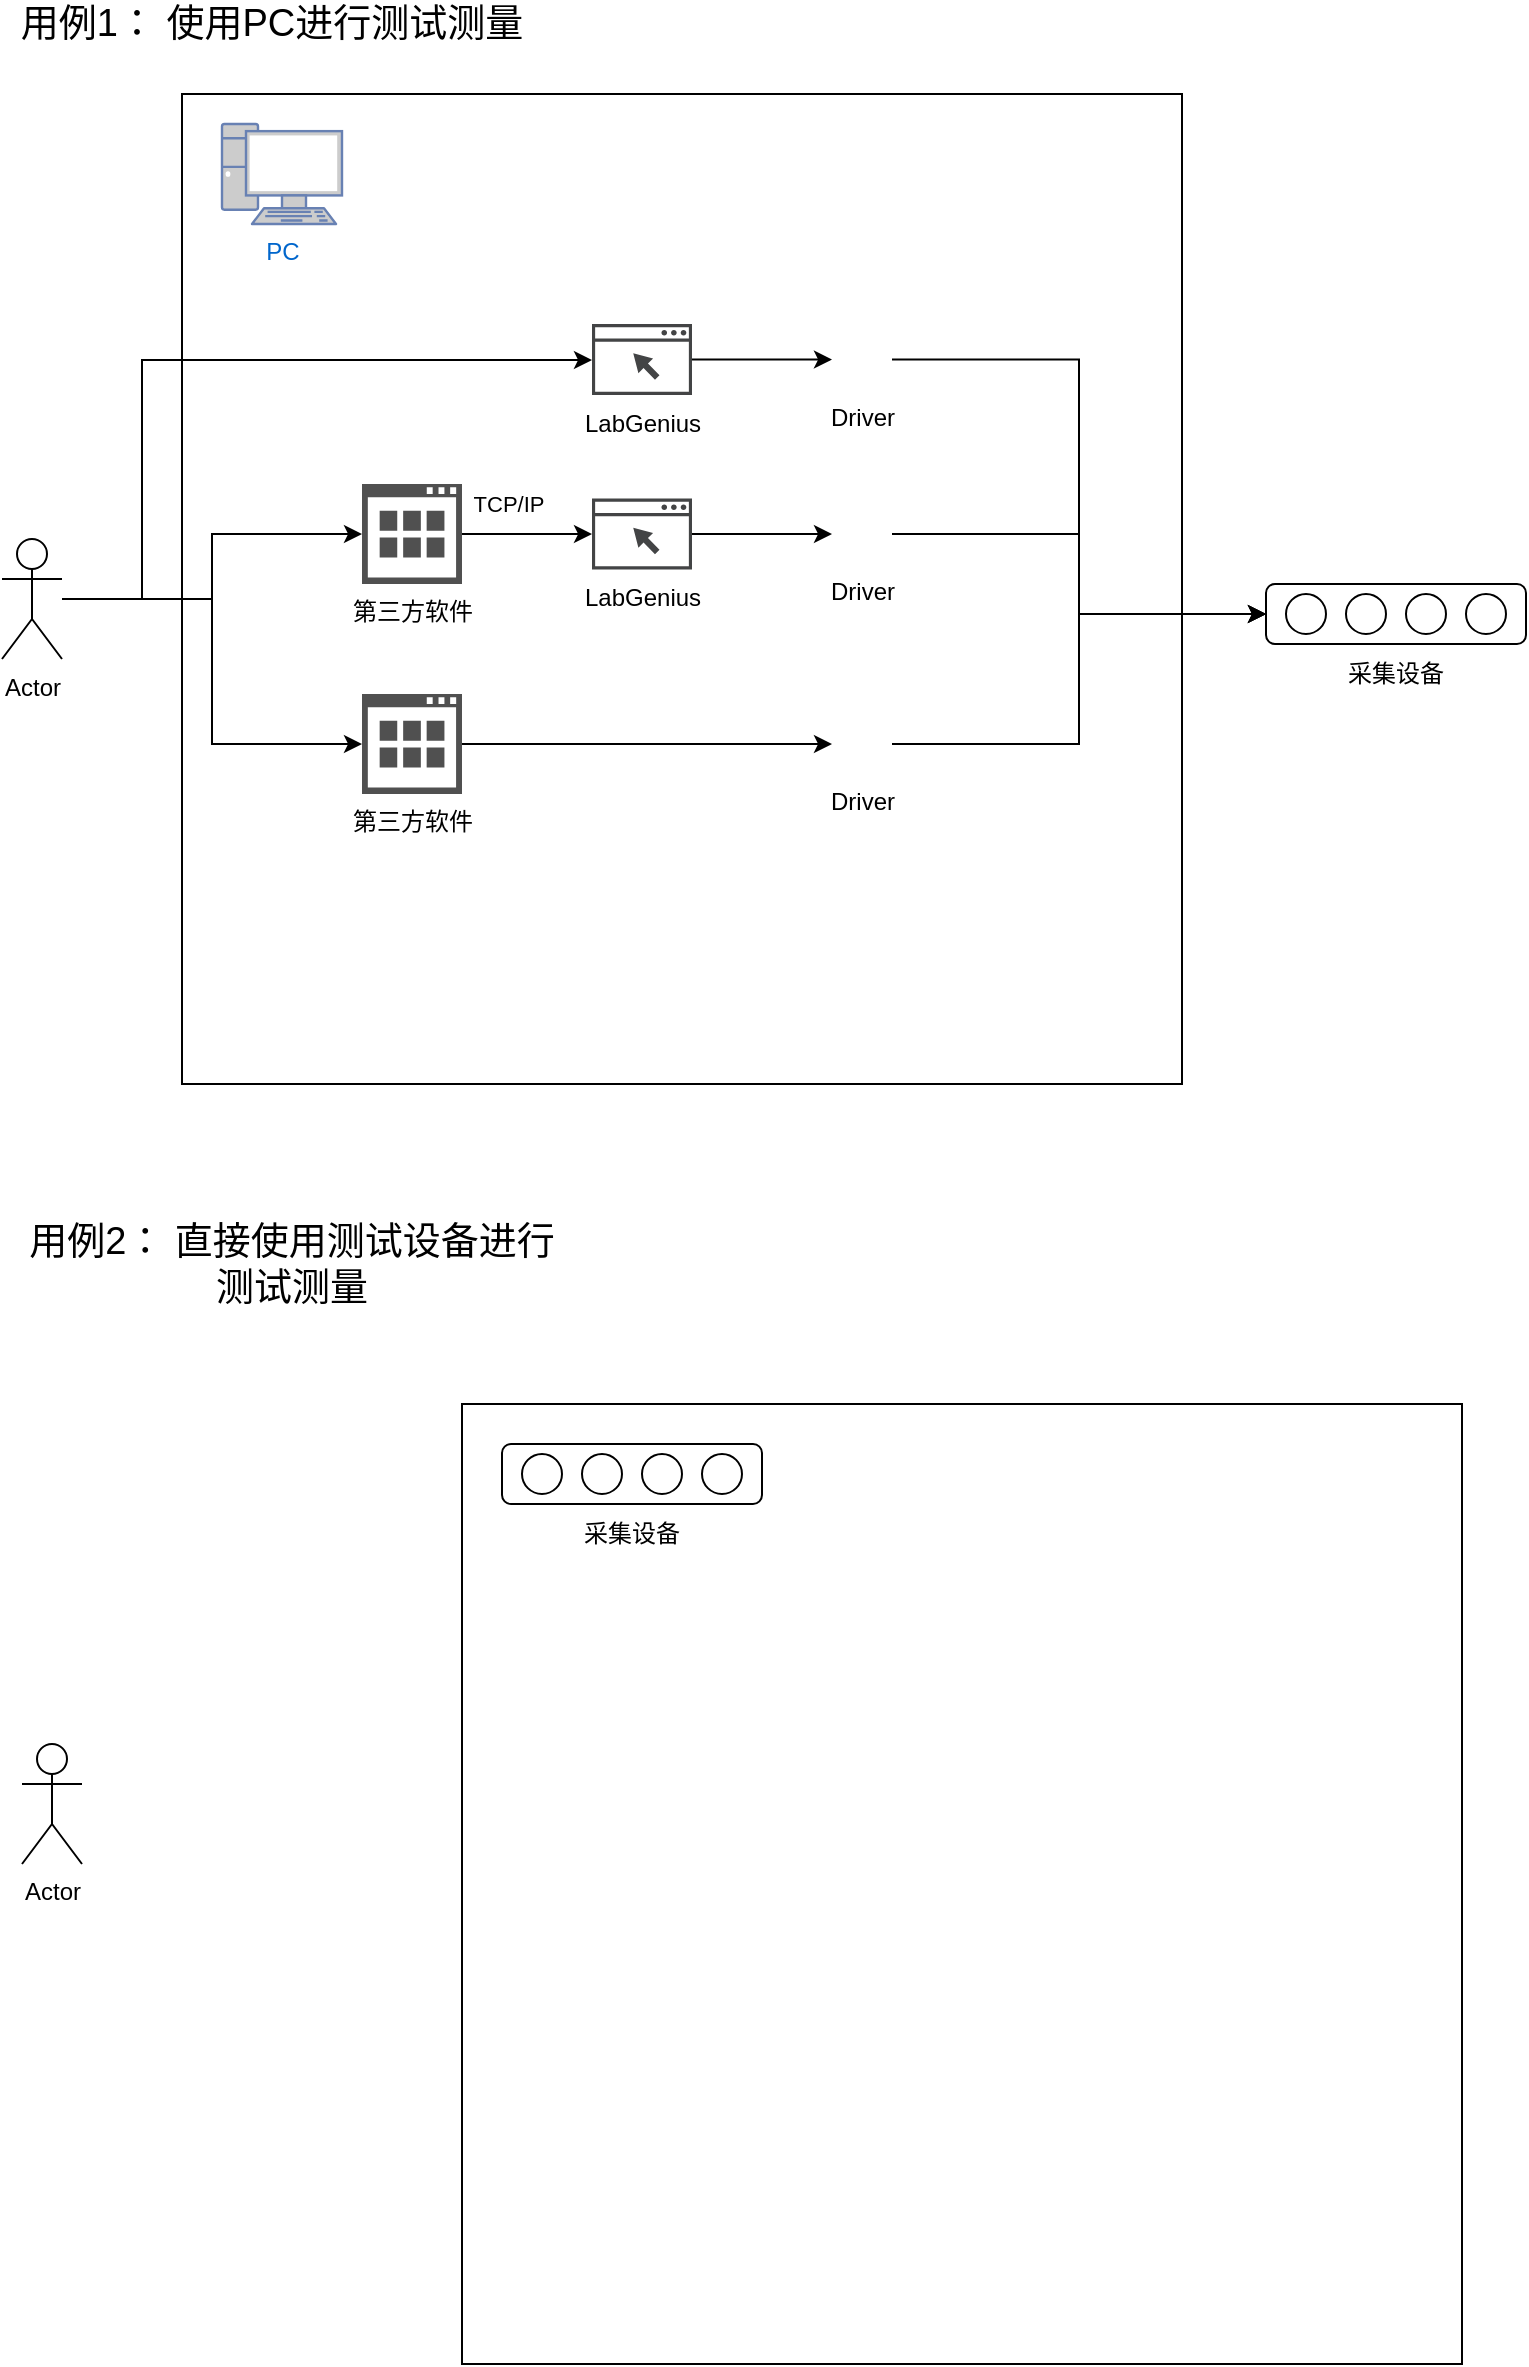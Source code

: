 <mxfile version="14.2.6" type="github">
  <diagram id="Xt-xnnDFV80CEgQrNC_6" name="Page-1">
    <mxGraphModel dx="1108" dy="620" grid="1" gridSize="10" guides="1" tooltips="1" connect="1" arrows="1" fold="1" page="1" pageScale="1" pageWidth="827" pageHeight="1169" math="0" shadow="0">
      <root>
        <mxCell id="0" />
        <mxCell id="1" parent="0" />
        <mxCell id="vg7db7qcrDWaZR1GCwfs-95" value="" style="rounded=0;whiteSpace=wrap;html=1;" vertex="1" parent="1">
          <mxGeometry x="260" y="730" width="500" height="480" as="geometry" />
        </mxCell>
        <mxCell id="vg7db7qcrDWaZR1GCwfs-61" value="" style="rounded=0;whiteSpace=wrap;html=1;" vertex="1" parent="1">
          <mxGeometry x="120" y="75" width="500" height="495" as="geometry" />
        </mxCell>
        <mxCell id="vg7db7qcrDWaZR1GCwfs-63" style="edgeStyle=orthogonalEdgeStyle;rounded=0;orthogonalLoop=1;jettySize=auto;html=1;" edge="1" parent="1" source="vg7db7qcrDWaZR1GCwfs-1" target="vg7db7qcrDWaZR1GCwfs-46">
          <mxGeometry relative="1" as="geometry">
            <Array as="points">
              <mxPoint x="100" y="328" />
              <mxPoint x="100" y="208" />
            </Array>
          </mxGeometry>
        </mxCell>
        <mxCell id="vg7db7qcrDWaZR1GCwfs-66" style="edgeStyle=orthogonalEdgeStyle;rounded=0;orthogonalLoop=1;jettySize=auto;html=1;" edge="1" parent="1" source="vg7db7qcrDWaZR1GCwfs-1" target="vg7db7qcrDWaZR1GCwfs-52">
          <mxGeometry relative="1" as="geometry" />
        </mxCell>
        <mxCell id="vg7db7qcrDWaZR1GCwfs-70" style="edgeStyle=orthogonalEdgeStyle;rounded=0;orthogonalLoop=1;jettySize=auto;html=1;entryX=0;entryY=0.5;entryDx=0;entryDy=0;entryPerimeter=0;" edge="1" parent="1" source="vg7db7qcrDWaZR1GCwfs-1" target="vg7db7qcrDWaZR1GCwfs-68">
          <mxGeometry relative="1" as="geometry" />
        </mxCell>
        <mxCell id="vg7db7qcrDWaZR1GCwfs-1" value="Actor" style="shape=umlActor;verticalLabelPosition=bottom;verticalAlign=top;html=1;outlineConnect=0;" vertex="1" parent="1">
          <mxGeometry x="30" y="297.5" width="30" height="60" as="geometry" />
        </mxCell>
        <mxCell id="vg7db7qcrDWaZR1GCwfs-2" value="PC" style="fontColor=#0066CC;verticalAlign=top;verticalLabelPosition=bottom;labelPosition=center;align=center;html=1;outlineConnect=0;fillColor=#CCCCCC;strokeColor=#6881B3;gradientColor=none;gradientDirection=north;strokeWidth=2;shape=mxgraph.networks.pc;" vertex="1" parent="1">
          <mxGeometry x="140" y="90" width="60" height="50" as="geometry" />
        </mxCell>
        <mxCell id="vg7db7qcrDWaZR1GCwfs-21" value="" style="group" vertex="1" connectable="0" parent="1">
          <mxGeometry x="662" y="320" width="130" height="55" as="geometry" />
        </mxCell>
        <mxCell id="vg7db7qcrDWaZR1GCwfs-11" value="" style="group" vertex="1" connectable="0" parent="vg7db7qcrDWaZR1GCwfs-21">
          <mxGeometry width="130" height="30" as="geometry" />
        </mxCell>
        <mxCell id="vg7db7qcrDWaZR1GCwfs-4" value="" style="rounded=1;whiteSpace=wrap;html=1;" vertex="1" parent="vg7db7qcrDWaZR1GCwfs-11">
          <mxGeometry width="130" height="30" as="geometry" />
        </mxCell>
        <mxCell id="vg7db7qcrDWaZR1GCwfs-5" value="" style="ellipse;whiteSpace=wrap;html=1;aspect=fixed;" vertex="1" parent="vg7db7qcrDWaZR1GCwfs-11">
          <mxGeometry x="10" y="5" width="20" height="20" as="geometry" />
        </mxCell>
        <mxCell id="vg7db7qcrDWaZR1GCwfs-6" value="" style="ellipse;whiteSpace=wrap;html=1;aspect=fixed;" vertex="1" parent="vg7db7qcrDWaZR1GCwfs-11">
          <mxGeometry x="40" y="5" width="20" height="20" as="geometry" />
        </mxCell>
        <mxCell id="vg7db7qcrDWaZR1GCwfs-7" value="" style="ellipse;whiteSpace=wrap;html=1;aspect=fixed;" vertex="1" parent="vg7db7qcrDWaZR1GCwfs-11">
          <mxGeometry x="70" y="5" width="20" height="20" as="geometry" />
        </mxCell>
        <mxCell id="vg7db7qcrDWaZR1GCwfs-8" value="" style="ellipse;whiteSpace=wrap;html=1;aspect=fixed;" vertex="1" parent="vg7db7qcrDWaZR1GCwfs-11">
          <mxGeometry x="100" y="5" width="20" height="20" as="geometry" />
        </mxCell>
        <mxCell id="vg7db7qcrDWaZR1GCwfs-17" value="采集设备" style="text;html=1;strokeColor=none;fillColor=none;align=center;verticalAlign=middle;whiteSpace=wrap;rounded=0;" vertex="1" parent="vg7db7qcrDWaZR1GCwfs-21">
          <mxGeometry x="40" y="35" width="50" height="20" as="geometry" />
        </mxCell>
        <mxCell id="vg7db7qcrDWaZR1GCwfs-48" value="" style="edgeStyle=orthogonalEdgeStyle;rounded=0;orthogonalLoop=1;jettySize=auto;html=1;" edge="1" parent="1" source="vg7db7qcrDWaZR1GCwfs-46" target="vg7db7qcrDWaZR1GCwfs-47">
          <mxGeometry relative="1" as="geometry" />
        </mxCell>
        <mxCell id="vg7db7qcrDWaZR1GCwfs-46" value="LabGenius" style="pointerEvents=1;shadow=0;dashed=0;html=1;strokeColor=none;fillColor=#434445;aspect=fixed;labelPosition=center;verticalLabelPosition=bottom;verticalAlign=top;align=center;outlineConnect=0;shape=mxgraph.vvd.web_browser;" vertex="1" parent="1">
          <mxGeometry x="325" y="190" width="50" height="35.5" as="geometry" />
        </mxCell>
        <mxCell id="vg7db7qcrDWaZR1GCwfs-65" style="edgeStyle=orthogonalEdgeStyle;rounded=0;orthogonalLoop=1;jettySize=auto;html=1;entryX=0;entryY=0.5;entryDx=0;entryDy=0;" edge="1" parent="1" source="vg7db7qcrDWaZR1GCwfs-47" target="vg7db7qcrDWaZR1GCwfs-4">
          <mxGeometry relative="1" as="geometry" />
        </mxCell>
        <mxCell id="vg7db7qcrDWaZR1GCwfs-47" value="Driver" style="shape=image;html=1;verticalAlign=top;verticalLabelPosition=bottom;labelBackgroundColor=#ffffff;imageAspect=0;aspect=fixed;image=https://cdn4.iconfinder.com/data/icons/social-media-logos-6/512/16-uber_car_driver-128.png" vertex="1" parent="1">
          <mxGeometry x="445" y="192.75" width="30" height="30" as="geometry" />
        </mxCell>
        <mxCell id="vg7db7qcrDWaZR1GCwfs-56" value="" style="edgeStyle=orthogonalEdgeStyle;rounded=0;orthogonalLoop=1;jettySize=auto;html=1;" edge="1" parent="1" source="vg7db7qcrDWaZR1GCwfs-52" target="vg7db7qcrDWaZR1GCwfs-54">
          <mxGeometry relative="1" as="geometry" />
        </mxCell>
        <mxCell id="vg7db7qcrDWaZR1GCwfs-73" value="TCP/IP" style="edgeLabel;html=1;align=center;verticalAlign=middle;resizable=0;points=[];" vertex="1" connectable="0" parent="vg7db7qcrDWaZR1GCwfs-56">
          <mxGeometry x="-0.306" y="2" relative="1" as="geometry">
            <mxPoint y="-13" as="offset" />
          </mxGeometry>
        </mxCell>
        <mxCell id="vg7db7qcrDWaZR1GCwfs-52" value="第三方软件" style="pointerEvents=1;shadow=0;dashed=0;html=1;strokeColor=none;labelPosition=center;verticalLabelPosition=bottom;verticalAlign=top;align=center;fillColor=#505050;shape=mxgraph.mscae.intune.detected_software" vertex="1" parent="1">
          <mxGeometry x="210" y="270" width="50" height="50" as="geometry" />
        </mxCell>
        <mxCell id="vg7db7qcrDWaZR1GCwfs-53" value="" style="edgeStyle=orthogonalEdgeStyle;rounded=0;orthogonalLoop=1;jettySize=auto;html=1;" edge="1" parent="1" source="vg7db7qcrDWaZR1GCwfs-54" target="vg7db7qcrDWaZR1GCwfs-55">
          <mxGeometry relative="1" as="geometry" />
        </mxCell>
        <mxCell id="vg7db7qcrDWaZR1GCwfs-54" value="LabGenius" style="pointerEvents=1;shadow=0;dashed=0;html=1;strokeColor=none;fillColor=#434445;aspect=fixed;labelPosition=center;verticalLabelPosition=bottom;verticalAlign=top;align=center;outlineConnect=0;shape=mxgraph.vvd.web_browser;" vertex="1" parent="1">
          <mxGeometry x="325" y="277.25" width="50" height="35.5" as="geometry" />
        </mxCell>
        <mxCell id="vg7db7qcrDWaZR1GCwfs-67" style="edgeStyle=orthogonalEdgeStyle;rounded=0;orthogonalLoop=1;jettySize=auto;html=1;entryX=0;entryY=0.5;entryDx=0;entryDy=0;" edge="1" parent="1" source="vg7db7qcrDWaZR1GCwfs-55" target="vg7db7qcrDWaZR1GCwfs-4">
          <mxGeometry relative="1" as="geometry" />
        </mxCell>
        <mxCell id="vg7db7qcrDWaZR1GCwfs-55" value="Driver" style="shape=image;html=1;verticalAlign=top;verticalLabelPosition=bottom;labelBackgroundColor=#ffffff;imageAspect=0;aspect=fixed;image=https://cdn4.iconfinder.com/data/icons/social-media-logos-6/512/16-uber_car_driver-128.png" vertex="1" parent="1">
          <mxGeometry x="445" y="280" width="30" height="30" as="geometry" />
        </mxCell>
        <mxCell id="vg7db7qcrDWaZR1GCwfs-71" style="edgeStyle=orthogonalEdgeStyle;rounded=0;orthogonalLoop=1;jettySize=auto;html=1;" edge="1" parent="1" source="vg7db7qcrDWaZR1GCwfs-68" target="vg7db7qcrDWaZR1GCwfs-69">
          <mxGeometry relative="1" as="geometry" />
        </mxCell>
        <mxCell id="vg7db7qcrDWaZR1GCwfs-68" value="第三方软件" style="pointerEvents=1;shadow=0;dashed=0;html=1;strokeColor=none;labelPosition=center;verticalLabelPosition=bottom;verticalAlign=top;align=center;fillColor=#505050;shape=mxgraph.mscae.intune.detected_software" vertex="1" parent="1">
          <mxGeometry x="210" y="375" width="50" height="50" as="geometry" />
        </mxCell>
        <mxCell id="vg7db7qcrDWaZR1GCwfs-72" style="edgeStyle=orthogonalEdgeStyle;rounded=0;orthogonalLoop=1;jettySize=auto;html=1;entryX=0;entryY=0.5;entryDx=0;entryDy=0;" edge="1" parent="1" source="vg7db7qcrDWaZR1GCwfs-69" target="vg7db7qcrDWaZR1GCwfs-4">
          <mxGeometry relative="1" as="geometry" />
        </mxCell>
        <mxCell id="vg7db7qcrDWaZR1GCwfs-69" value="Driver" style="shape=image;html=1;verticalAlign=top;verticalLabelPosition=bottom;labelBackgroundColor=#ffffff;imageAspect=0;aspect=fixed;image=https://cdn4.iconfinder.com/data/icons/social-media-logos-6/512/16-uber_car_driver-128.png" vertex="1" parent="1">
          <mxGeometry x="445" y="385" width="30" height="30" as="geometry" />
        </mxCell>
        <mxCell id="vg7db7qcrDWaZR1GCwfs-74" value="&lt;font style=&quot;font-size: 19px&quot;&gt;用例1： 使用PC进行测试测量&lt;/font&gt;" style="text;html=1;strokeColor=none;fillColor=none;align=center;verticalAlign=middle;whiteSpace=wrap;rounded=0;" vertex="1" parent="1">
          <mxGeometry x="30" y="30" width="270" height="20" as="geometry" />
        </mxCell>
        <mxCell id="vg7db7qcrDWaZR1GCwfs-75" value="&lt;font style=&quot;font-size: 19px&quot;&gt;用例2： 直接使用测试设备进行测试测量&lt;/font&gt;" style="text;html=1;strokeColor=none;fillColor=none;align=center;verticalAlign=middle;whiteSpace=wrap;rounded=0;" vertex="1" parent="1">
          <mxGeometry x="40" y="650" width="270" height="20" as="geometry" />
        </mxCell>
        <mxCell id="vg7db7qcrDWaZR1GCwfs-85" value="" style="group" vertex="1" connectable="0" parent="1">
          <mxGeometry x="280" y="750" width="130" height="55" as="geometry" />
        </mxCell>
        <mxCell id="vg7db7qcrDWaZR1GCwfs-86" value="" style="group" vertex="1" connectable="0" parent="vg7db7qcrDWaZR1GCwfs-85">
          <mxGeometry width="130" height="30" as="geometry" />
        </mxCell>
        <mxCell id="vg7db7qcrDWaZR1GCwfs-87" value="" style="rounded=1;whiteSpace=wrap;html=1;" vertex="1" parent="vg7db7qcrDWaZR1GCwfs-86">
          <mxGeometry width="130" height="30" as="geometry" />
        </mxCell>
        <mxCell id="vg7db7qcrDWaZR1GCwfs-88" value="" style="ellipse;whiteSpace=wrap;html=1;aspect=fixed;" vertex="1" parent="vg7db7qcrDWaZR1GCwfs-86">
          <mxGeometry x="10" y="5" width="20" height="20" as="geometry" />
        </mxCell>
        <mxCell id="vg7db7qcrDWaZR1GCwfs-89" value="" style="ellipse;whiteSpace=wrap;html=1;aspect=fixed;" vertex="1" parent="vg7db7qcrDWaZR1GCwfs-86">
          <mxGeometry x="40" y="5" width="20" height="20" as="geometry" />
        </mxCell>
        <mxCell id="vg7db7qcrDWaZR1GCwfs-90" value="" style="ellipse;whiteSpace=wrap;html=1;aspect=fixed;" vertex="1" parent="vg7db7qcrDWaZR1GCwfs-86">
          <mxGeometry x="70" y="5" width="20" height="20" as="geometry" />
        </mxCell>
        <mxCell id="vg7db7qcrDWaZR1GCwfs-91" value="" style="ellipse;whiteSpace=wrap;html=1;aspect=fixed;" vertex="1" parent="vg7db7qcrDWaZR1GCwfs-86">
          <mxGeometry x="100" y="5" width="20" height="20" as="geometry" />
        </mxCell>
        <mxCell id="vg7db7qcrDWaZR1GCwfs-92" value="采集设备" style="text;html=1;strokeColor=none;fillColor=none;align=center;verticalAlign=middle;whiteSpace=wrap;rounded=0;" vertex="1" parent="vg7db7qcrDWaZR1GCwfs-85">
          <mxGeometry x="40" y="35" width="50" height="20" as="geometry" />
        </mxCell>
        <mxCell id="vg7db7qcrDWaZR1GCwfs-93" value="Actor" style="shape=umlActor;verticalLabelPosition=bottom;verticalAlign=top;html=1;" vertex="1" parent="1">
          <mxGeometry x="40" y="900" width="30" height="60" as="geometry" />
        </mxCell>
      </root>
    </mxGraphModel>
  </diagram>
</mxfile>
